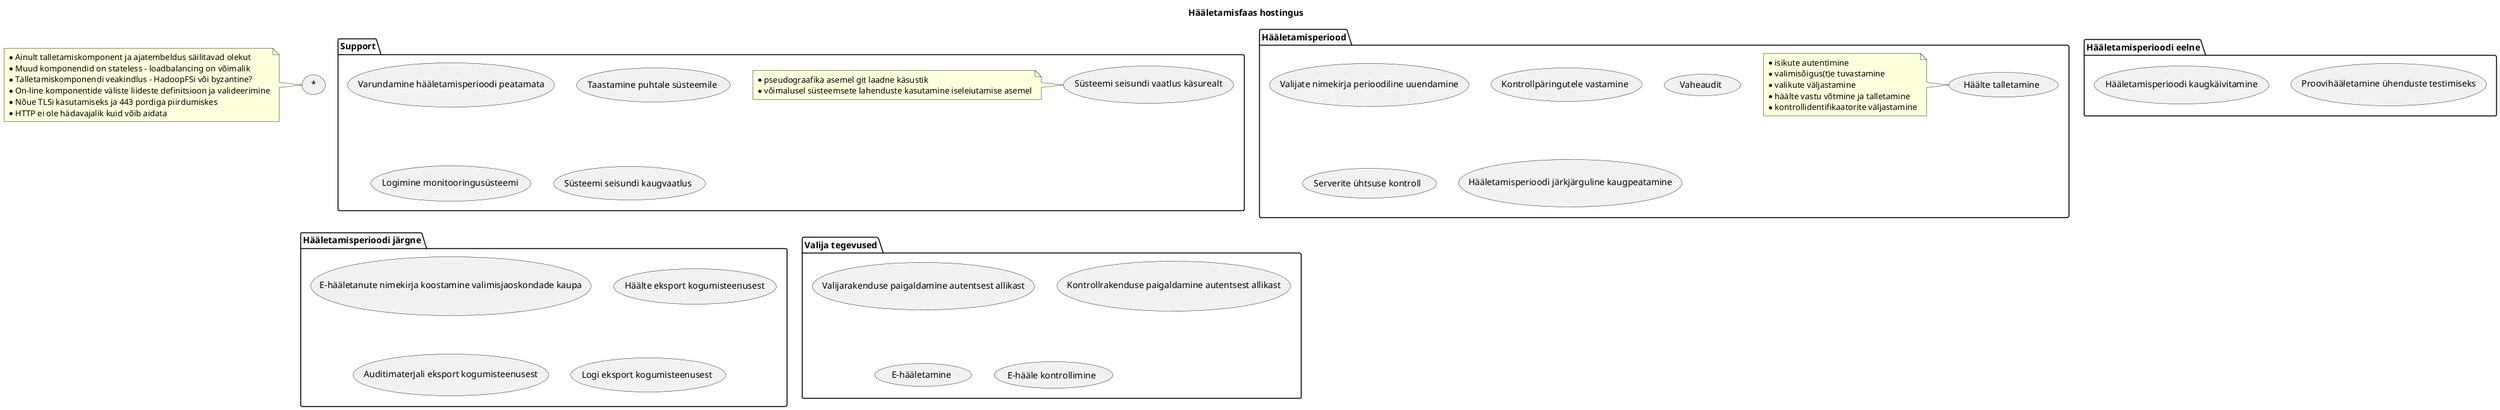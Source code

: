 
@startuml

title "Hääletamisfaas hostingus"

usecase (*) as UC0

note left of UC0
* Ainult talletamiskomponent ja ajatembeldus säilitavad olekut
* Muud komponendid on stateless - loadbalancing on võimalik
* Talletamiskomponendi veakindlus - HadoopFSi või byzantine?
* On-line komponentide väliste liideste definitsioon ja valideerimine
* Nõue TLSi kasutamiseks ja 443 pordiga piirdumiskes
* HTTP ei ole hädavajalik kuid võib aidata
endnote

package "Support" {
    usecase (Varundamine hääletamisperioodi peatamata)
    usecase (Taastamine puhtale süsteemile)
    usecase (Logimine monitooringusüsteemi)
    usecase (Süsteemi seisundi kaugvaatlus)
    usecase (Süsteemi seisundi vaatlus käsurealt) as UC1.5
    note left of UC1.5
    * pseudograafika asemel git laadne käsustik
    * võimalusel süsteemsete lahenduste kasutamine iseleiutamise asemel
    endnote
}

package "Hääletamisperioodi eelne" {
    usecase (Proovihääletamine ühenduste testimiseks)
    usecase (Hääletamisperioodi kaugkäivitamine)
}

package "Hääletamisperiood" {
    usecase (Valijate nimekirja perioodiline uuendamine)
    usecase (Häälte talletamine) as UC2.2
    usecase (Kontrollpäringutele vastamine)
    usecase (Vaheaudit)
    usecase (Serverite ühtsuse kontroll)
    usecase (Hääletamisperioodi järkjärguline kaugpeatamine)

    note left of UC2.2
    * isikute autentimine
    * valimisõigus(t)e tuvastamine
    * valikute väljastamine
    * häälte vastu võtmine ja talletamine
    * kontrollidentifikaatorite väljastamine
    endnote

}

' osa vähemalt häältest eesti pinnal vähemalt 1 kord päevas, võib ka logiandmed
' eesti pinnal olev backup peab olema loetav

package "Hääletamisperioodi järgne" {
    usecase (E-hääletanute nimekirja koostamine valimisjaoskondade kaupa)
    usecase (Häälte eksport kogumisteenusest)
    usecase (Auditimaterjali eksport kogumisteenusest)
'    usecase (Auditimaterjali eksport ajatempliteenusest)
    usecase (Logi eksport kogumisteenusest)
}


package "Valija tegevused" {
    usecase (Valijarakenduse paigaldamine autentsest allikast)
    usecase (Kontrollrakenduse paigaldamine autentsest allikast)
    usecase (E-hääletamine)
    usecase (E-hääle kontrollimine)
}

@enduml
